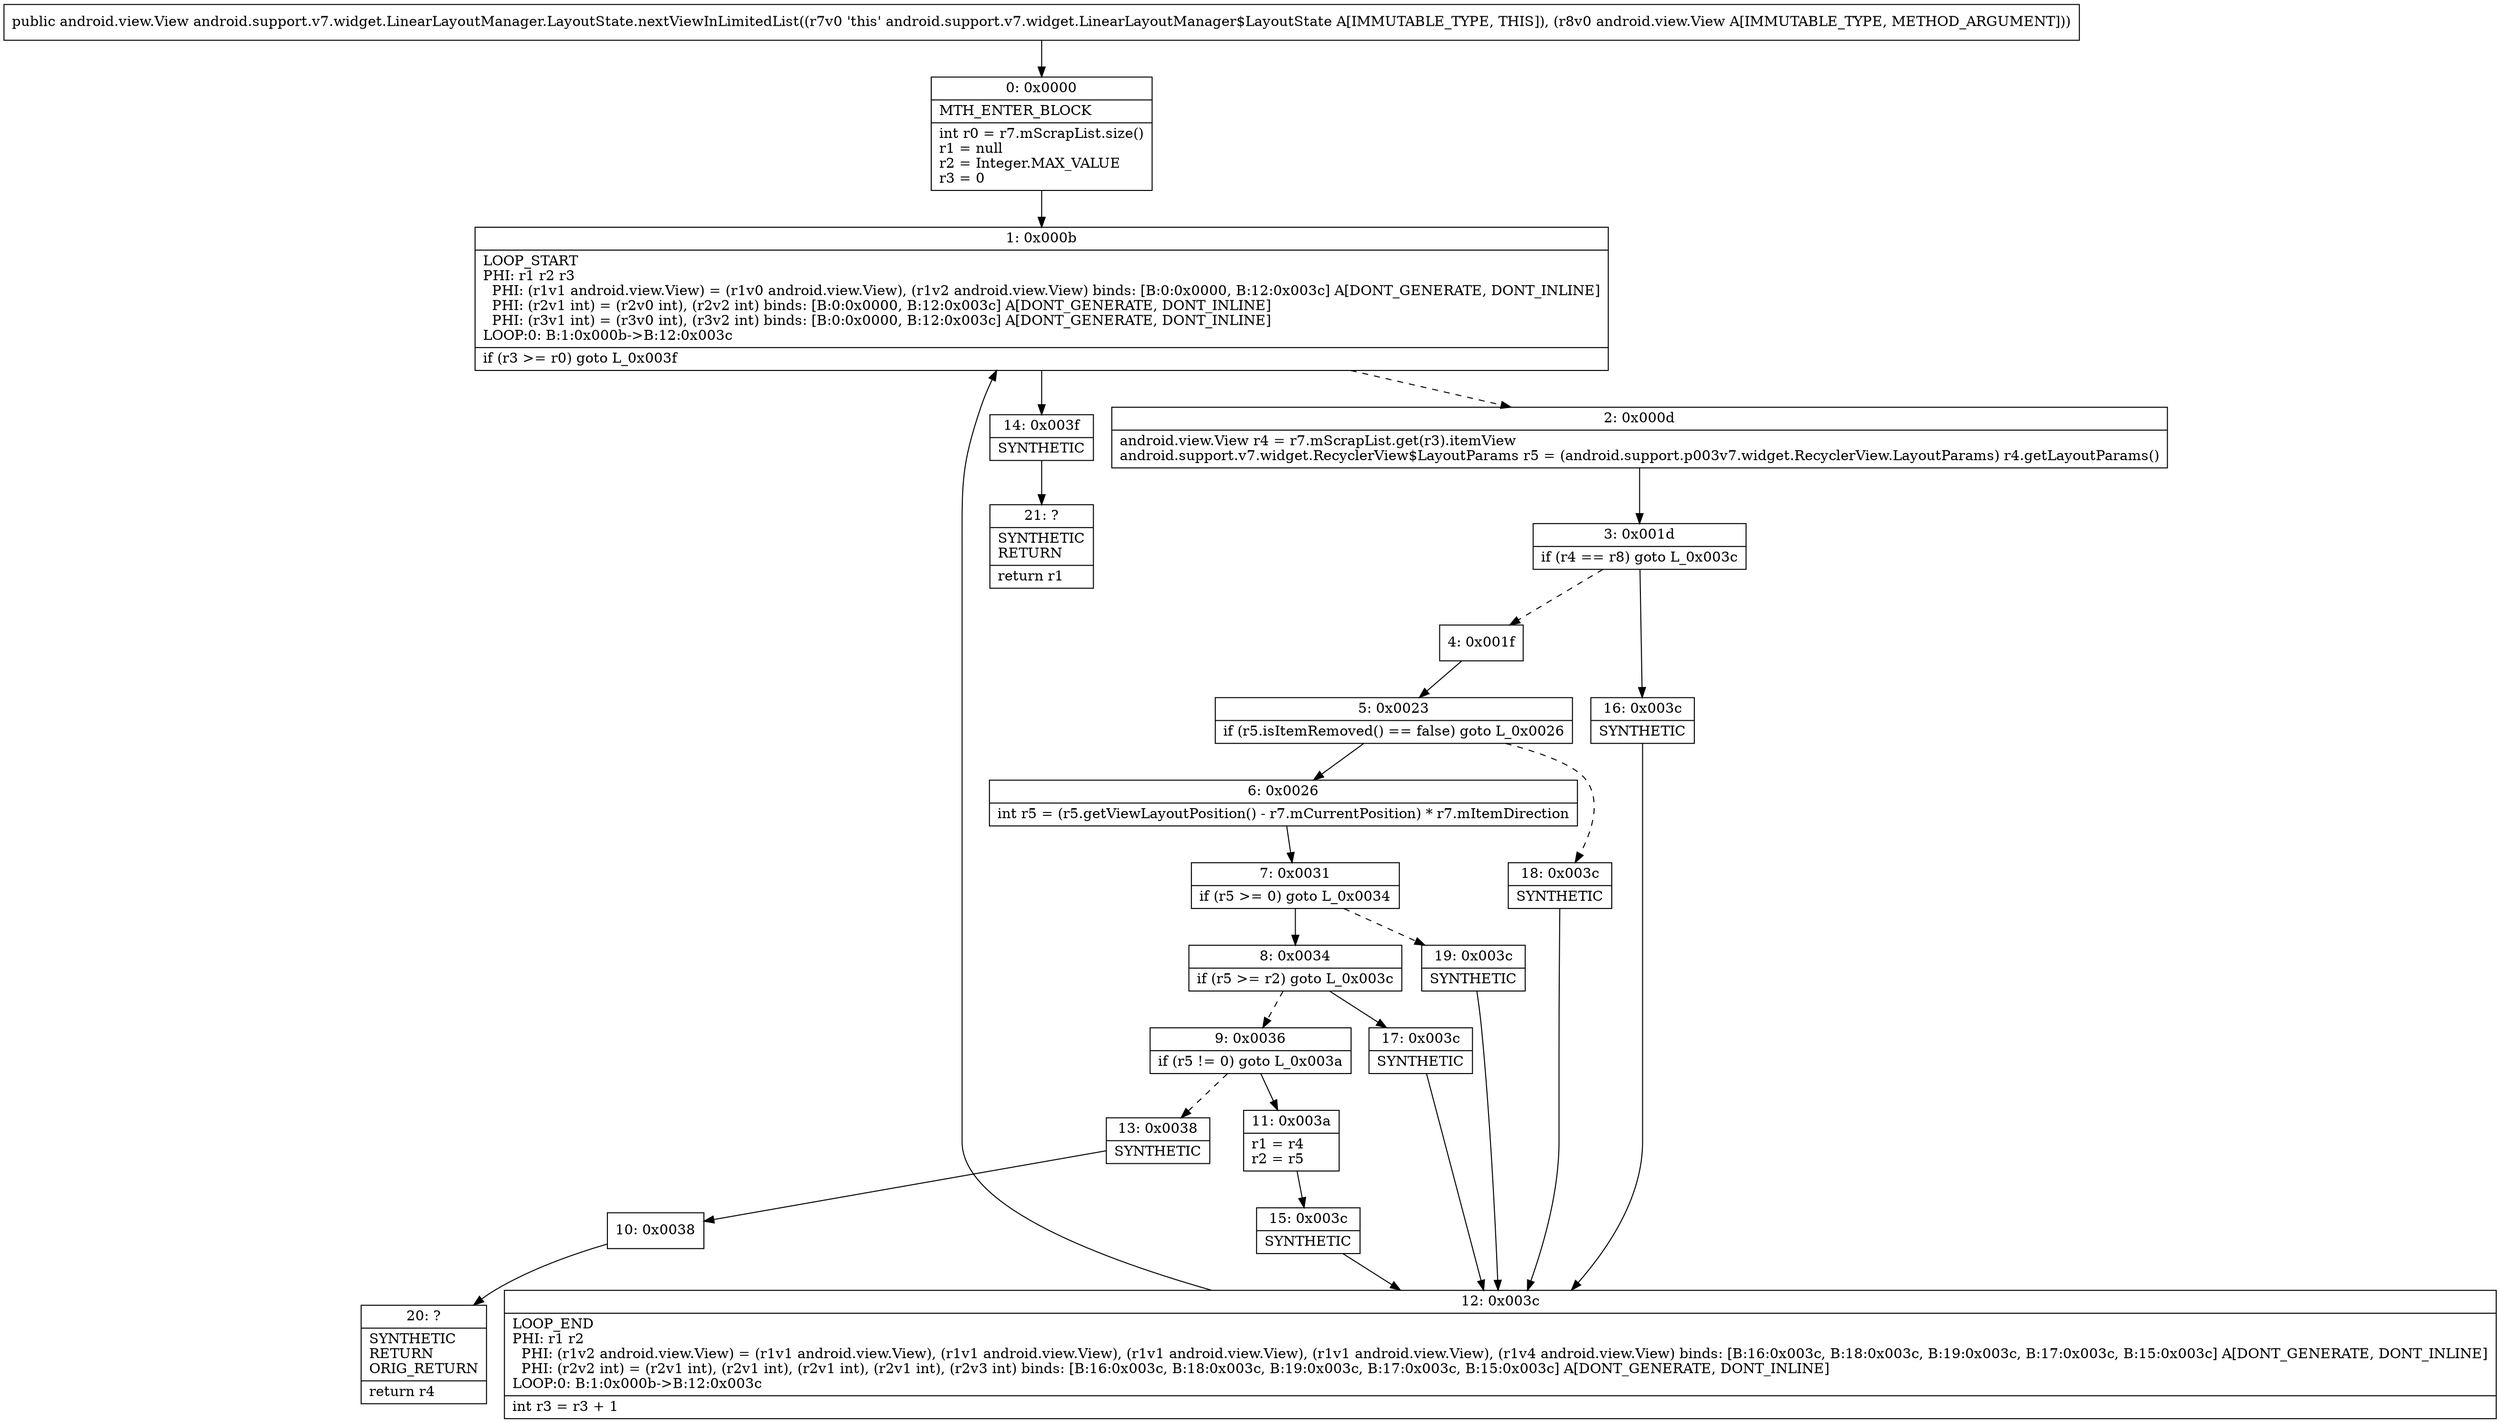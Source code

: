 digraph "CFG forandroid.support.v7.widget.LinearLayoutManager.LayoutState.nextViewInLimitedList(Landroid\/view\/View;)Landroid\/view\/View;" {
Node_0 [shape=record,label="{0\:\ 0x0000|MTH_ENTER_BLOCK\l|int r0 = r7.mScrapList.size()\lr1 = null\lr2 = Integer.MAX_VALUE\lr3 = 0\l}"];
Node_1 [shape=record,label="{1\:\ 0x000b|LOOP_START\lPHI: r1 r2 r3 \l  PHI: (r1v1 android.view.View) = (r1v0 android.view.View), (r1v2 android.view.View) binds: [B:0:0x0000, B:12:0x003c] A[DONT_GENERATE, DONT_INLINE]\l  PHI: (r2v1 int) = (r2v0 int), (r2v2 int) binds: [B:0:0x0000, B:12:0x003c] A[DONT_GENERATE, DONT_INLINE]\l  PHI: (r3v1 int) = (r3v0 int), (r3v2 int) binds: [B:0:0x0000, B:12:0x003c] A[DONT_GENERATE, DONT_INLINE]\lLOOP:0: B:1:0x000b\-\>B:12:0x003c\l|if (r3 \>= r0) goto L_0x003f\l}"];
Node_2 [shape=record,label="{2\:\ 0x000d|android.view.View r4 = r7.mScrapList.get(r3).itemView\landroid.support.v7.widget.RecyclerView$LayoutParams r5 = (android.support.p003v7.widget.RecyclerView.LayoutParams) r4.getLayoutParams()\l}"];
Node_3 [shape=record,label="{3\:\ 0x001d|if (r4 == r8) goto L_0x003c\l}"];
Node_4 [shape=record,label="{4\:\ 0x001f}"];
Node_5 [shape=record,label="{5\:\ 0x0023|if (r5.isItemRemoved() == false) goto L_0x0026\l}"];
Node_6 [shape=record,label="{6\:\ 0x0026|int r5 = (r5.getViewLayoutPosition() \- r7.mCurrentPosition) * r7.mItemDirection\l}"];
Node_7 [shape=record,label="{7\:\ 0x0031|if (r5 \>= 0) goto L_0x0034\l}"];
Node_8 [shape=record,label="{8\:\ 0x0034|if (r5 \>= r2) goto L_0x003c\l}"];
Node_9 [shape=record,label="{9\:\ 0x0036|if (r5 != 0) goto L_0x003a\l}"];
Node_10 [shape=record,label="{10\:\ 0x0038}"];
Node_11 [shape=record,label="{11\:\ 0x003a|r1 = r4\lr2 = r5\l}"];
Node_12 [shape=record,label="{12\:\ 0x003c|LOOP_END\lPHI: r1 r2 \l  PHI: (r1v2 android.view.View) = (r1v1 android.view.View), (r1v1 android.view.View), (r1v1 android.view.View), (r1v1 android.view.View), (r1v4 android.view.View) binds: [B:16:0x003c, B:18:0x003c, B:19:0x003c, B:17:0x003c, B:15:0x003c] A[DONT_GENERATE, DONT_INLINE]\l  PHI: (r2v2 int) = (r2v1 int), (r2v1 int), (r2v1 int), (r2v1 int), (r2v3 int) binds: [B:16:0x003c, B:18:0x003c, B:19:0x003c, B:17:0x003c, B:15:0x003c] A[DONT_GENERATE, DONT_INLINE]\lLOOP:0: B:1:0x000b\-\>B:12:0x003c\l|int r3 = r3 + 1\l}"];
Node_13 [shape=record,label="{13\:\ 0x0038|SYNTHETIC\l}"];
Node_14 [shape=record,label="{14\:\ 0x003f|SYNTHETIC\l}"];
Node_15 [shape=record,label="{15\:\ 0x003c|SYNTHETIC\l}"];
Node_16 [shape=record,label="{16\:\ 0x003c|SYNTHETIC\l}"];
Node_17 [shape=record,label="{17\:\ 0x003c|SYNTHETIC\l}"];
Node_18 [shape=record,label="{18\:\ 0x003c|SYNTHETIC\l}"];
Node_19 [shape=record,label="{19\:\ 0x003c|SYNTHETIC\l}"];
Node_20 [shape=record,label="{20\:\ ?|SYNTHETIC\lRETURN\lORIG_RETURN\l|return r4\l}"];
Node_21 [shape=record,label="{21\:\ ?|SYNTHETIC\lRETURN\l|return r1\l}"];
MethodNode[shape=record,label="{public android.view.View android.support.v7.widget.LinearLayoutManager.LayoutState.nextViewInLimitedList((r7v0 'this' android.support.v7.widget.LinearLayoutManager$LayoutState A[IMMUTABLE_TYPE, THIS]), (r8v0 android.view.View A[IMMUTABLE_TYPE, METHOD_ARGUMENT])) }"];
MethodNode -> Node_0;
Node_0 -> Node_1;
Node_1 -> Node_2[style=dashed];
Node_1 -> Node_14;
Node_2 -> Node_3;
Node_3 -> Node_4[style=dashed];
Node_3 -> Node_16;
Node_4 -> Node_5;
Node_5 -> Node_6;
Node_5 -> Node_18[style=dashed];
Node_6 -> Node_7;
Node_7 -> Node_8;
Node_7 -> Node_19[style=dashed];
Node_8 -> Node_9[style=dashed];
Node_8 -> Node_17;
Node_9 -> Node_11;
Node_9 -> Node_13[style=dashed];
Node_10 -> Node_20;
Node_11 -> Node_15;
Node_12 -> Node_1;
Node_13 -> Node_10;
Node_14 -> Node_21;
Node_15 -> Node_12;
Node_16 -> Node_12;
Node_17 -> Node_12;
Node_18 -> Node_12;
Node_19 -> Node_12;
}

